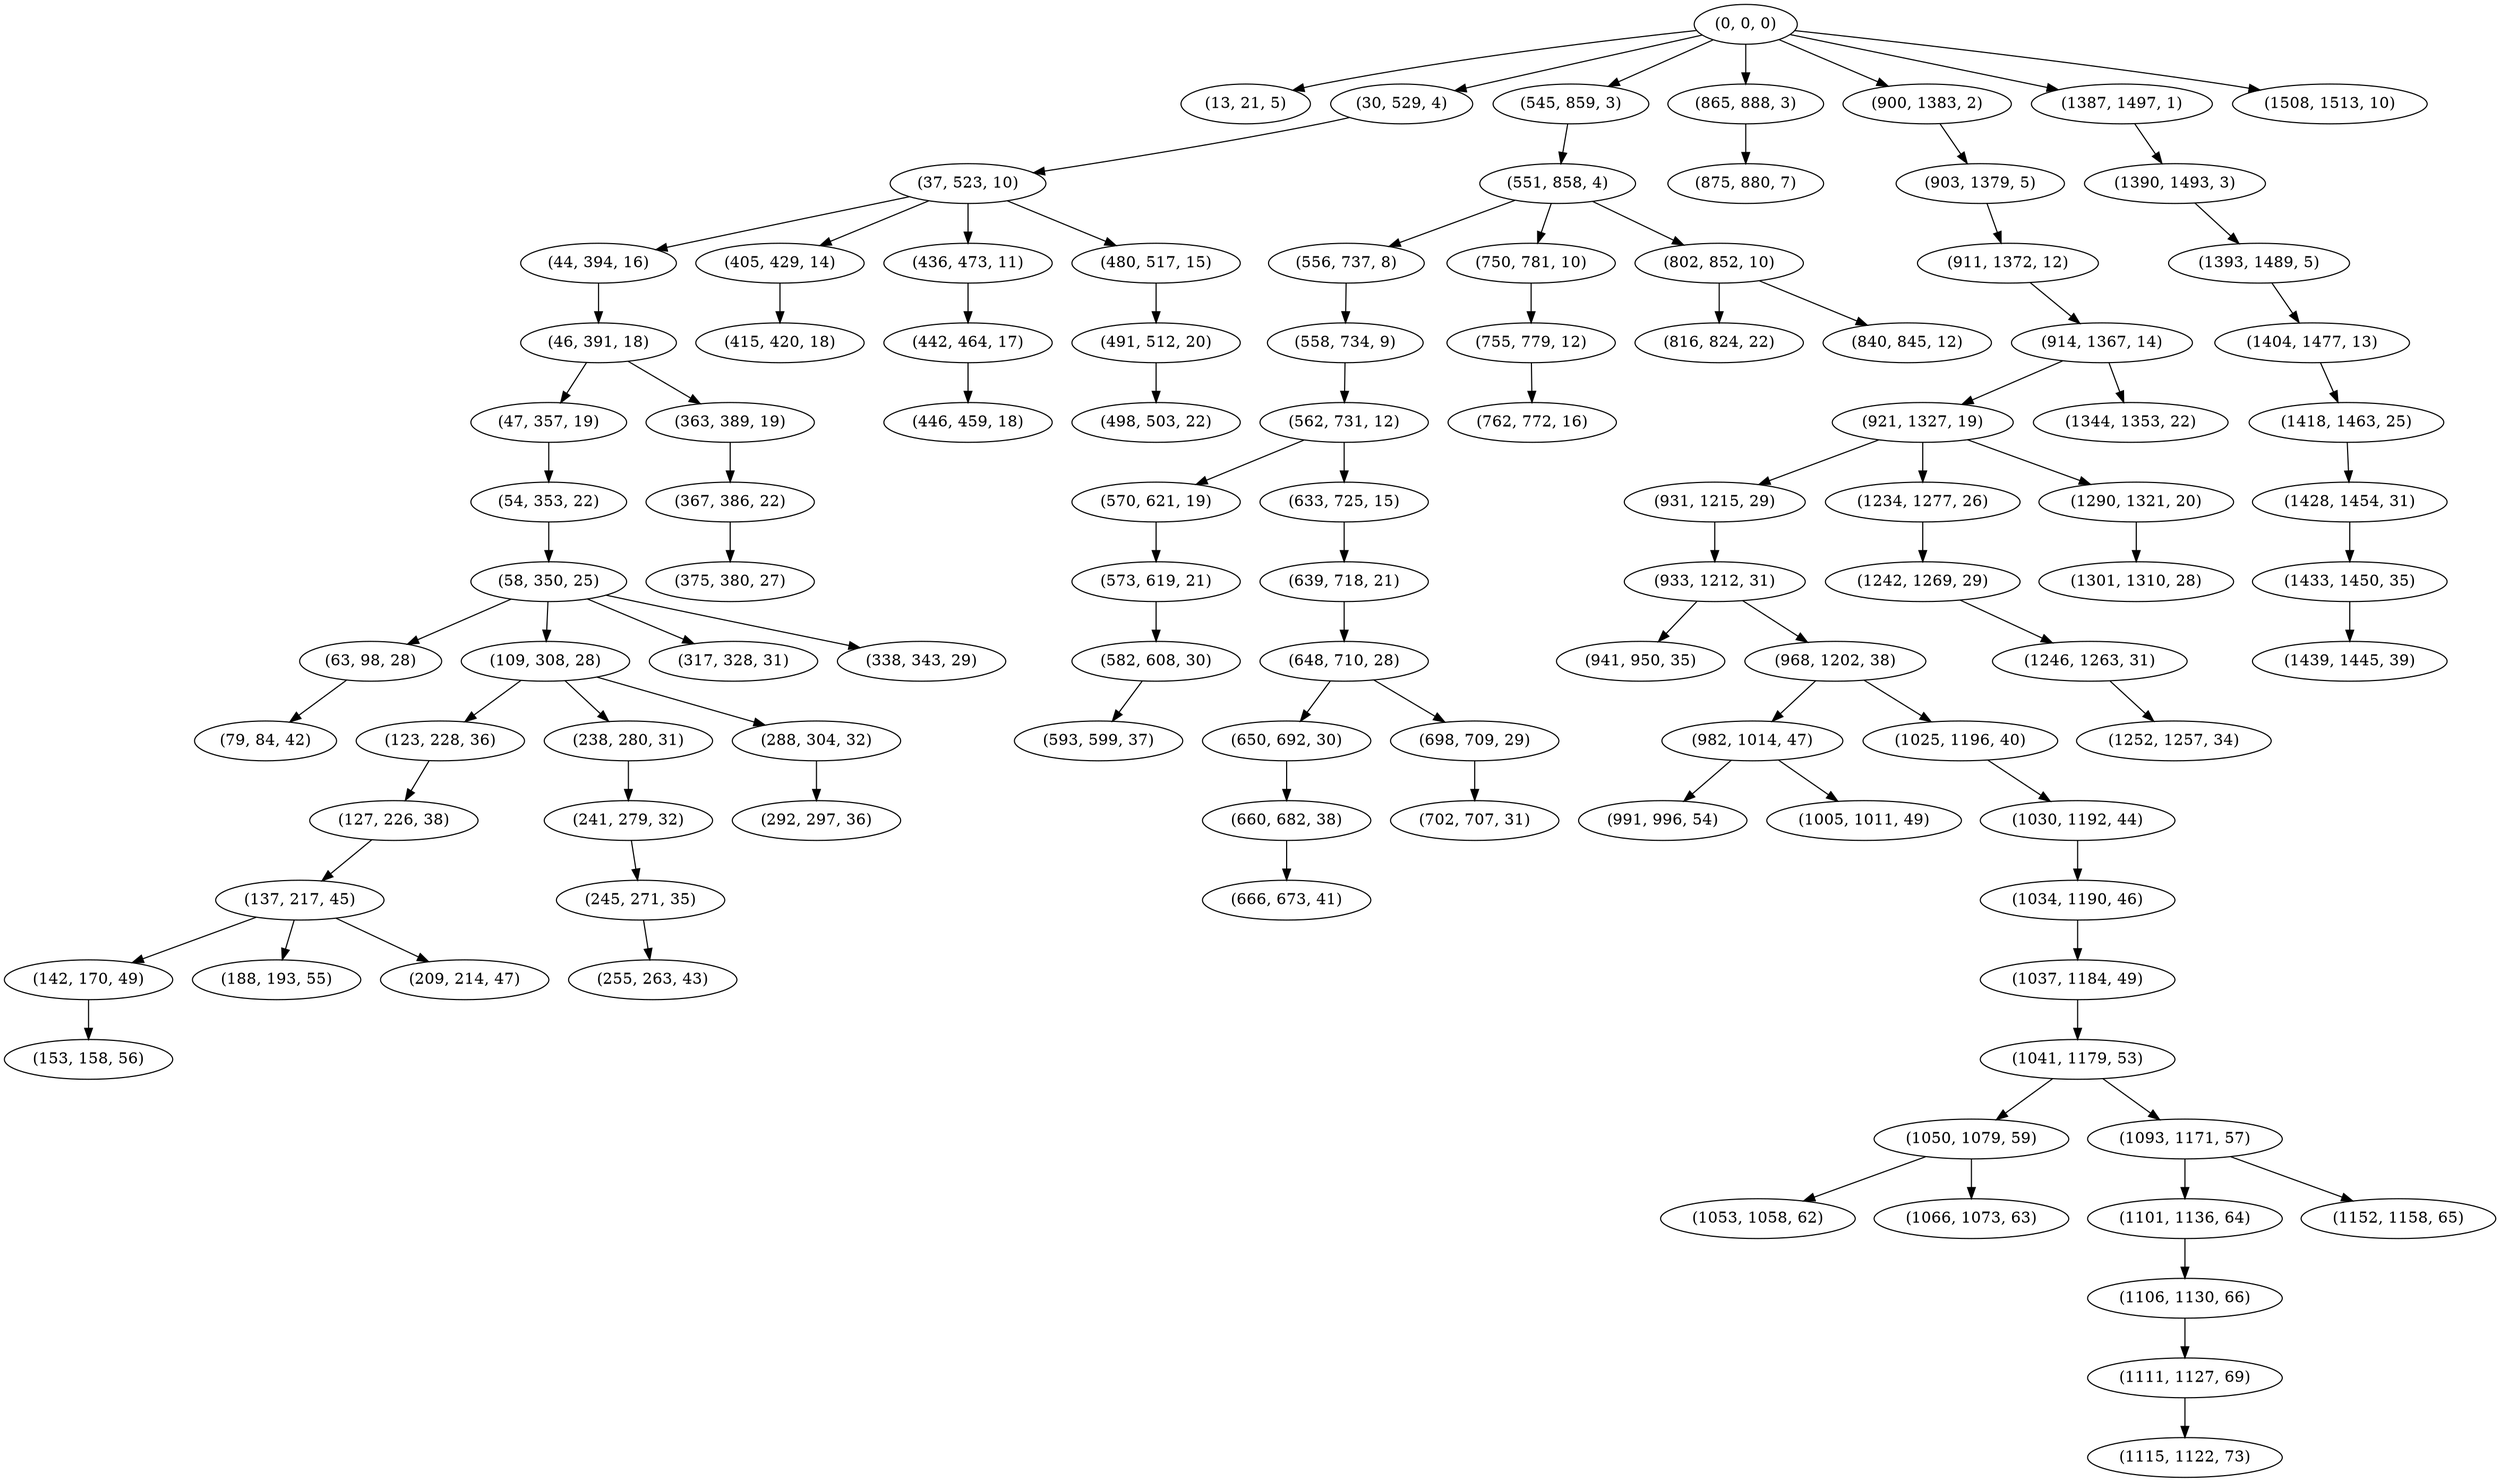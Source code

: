 digraph tree {
    "(0, 0, 0)";
    "(13, 21, 5)";
    "(30, 529, 4)";
    "(37, 523, 10)";
    "(44, 394, 16)";
    "(46, 391, 18)";
    "(47, 357, 19)";
    "(54, 353, 22)";
    "(58, 350, 25)";
    "(63, 98, 28)";
    "(79, 84, 42)";
    "(109, 308, 28)";
    "(123, 228, 36)";
    "(127, 226, 38)";
    "(137, 217, 45)";
    "(142, 170, 49)";
    "(153, 158, 56)";
    "(188, 193, 55)";
    "(209, 214, 47)";
    "(238, 280, 31)";
    "(241, 279, 32)";
    "(245, 271, 35)";
    "(255, 263, 43)";
    "(288, 304, 32)";
    "(292, 297, 36)";
    "(317, 328, 31)";
    "(338, 343, 29)";
    "(363, 389, 19)";
    "(367, 386, 22)";
    "(375, 380, 27)";
    "(405, 429, 14)";
    "(415, 420, 18)";
    "(436, 473, 11)";
    "(442, 464, 17)";
    "(446, 459, 18)";
    "(480, 517, 15)";
    "(491, 512, 20)";
    "(498, 503, 22)";
    "(545, 859, 3)";
    "(551, 858, 4)";
    "(556, 737, 8)";
    "(558, 734, 9)";
    "(562, 731, 12)";
    "(570, 621, 19)";
    "(573, 619, 21)";
    "(582, 608, 30)";
    "(593, 599, 37)";
    "(633, 725, 15)";
    "(639, 718, 21)";
    "(648, 710, 28)";
    "(650, 692, 30)";
    "(660, 682, 38)";
    "(666, 673, 41)";
    "(698, 709, 29)";
    "(702, 707, 31)";
    "(750, 781, 10)";
    "(755, 779, 12)";
    "(762, 772, 16)";
    "(802, 852, 10)";
    "(816, 824, 22)";
    "(840, 845, 12)";
    "(865, 888, 3)";
    "(875, 880, 7)";
    "(900, 1383, 2)";
    "(903, 1379, 5)";
    "(911, 1372, 12)";
    "(914, 1367, 14)";
    "(921, 1327, 19)";
    "(931, 1215, 29)";
    "(933, 1212, 31)";
    "(941, 950, 35)";
    "(968, 1202, 38)";
    "(982, 1014, 47)";
    "(991, 996, 54)";
    "(1005, 1011, 49)";
    "(1025, 1196, 40)";
    "(1030, 1192, 44)";
    "(1034, 1190, 46)";
    "(1037, 1184, 49)";
    "(1041, 1179, 53)";
    "(1050, 1079, 59)";
    "(1053, 1058, 62)";
    "(1066, 1073, 63)";
    "(1093, 1171, 57)";
    "(1101, 1136, 64)";
    "(1106, 1130, 66)";
    "(1111, 1127, 69)";
    "(1115, 1122, 73)";
    "(1152, 1158, 65)";
    "(1234, 1277, 26)";
    "(1242, 1269, 29)";
    "(1246, 1263, 31)";
    "(1252, 1257, 34)";
    "(1290, 1321, 20)";
    "(1301, 1310, 28)";
    "(1344, 1353, 22)";
    "(1387, 1497, 1)";
    "(1390, 1493, 3)";
    "(1393, 1489, 5)";
    "(1404, 1477, 13)";
    "(1418, 1463, 25)";
    "(1428, 1454, 31)";
    "(1433, 1450, 35)";
    "(1439, 1445, 39)";
    "(1508, 1513, 10)";
    "(0, 0, 0)" -> "(13, 21, 5)";
    "(0, 0, 0)" -> "(30, 529, 4)";
    "(0, 0, 0)" -> "(545, 859, 3)";
    "(0, 0, 0)" -> "(865, 888, 3)";
    "(0, 0, 0)" -> "(900, 1383, 2)";
    "(0, 0, 0)" -> "(1387, 1497, 1)";
    "(0, 0, 0)" -> "(1508, 1513, 10)";
    "(30, 529, 4)" -> "(37, 523, 10)";
    "(37, 523, 10)" -> "(44, 394, 16)";
    "(37, 523, 10)" -> "(405, 429, 14)";
    "(37, 523, 10)" -> "(436, 473, 11)";
    "(37, 523, 10)" -> "(480, 517, 15)";
    "(44, 394, 16)" -> "(46, 391, 18)";
    "(46, 391, 18)" -> "(47, 357, 19)";
    "(46, 391, 18)" -> "(363, 389, 19)";
    "(47, 357, 19)" -> "(54, 353, 22)";
    "(54, 353, 22)" -> "(58, 350, 25)";
    "(58, 350, 25)" -> "(63, 98, 28)";
    "(58, 350, 25)" -> "(109, 308, 28)";
    "(58, 350, 25)" -> "(317, 328, 31)";
    "(58, 350, 25)" -> "(338, 343, 29)";
    "(63, 98, 28)" -> "(79, 84, 42)";
    "(109, 308, 28)" -> "(123, 228, 36)";
    "(109, 308, 28)" -> "(238, 280, 31)";
    "(109, 308, 28)" -> "(288, 304, 32)";
    "(123, 228, 36)" -> "(127, 226, 38)";
    "(127, 226, 38)" -> "(137, 217, 45)";
    "(137, 217, 45)" -> "(142, 170, 49)";
    "(137, 217, 45)" -> "(188, 193, 55)";
    "(137, 217, 45)" -> "(209, 214, 47)";
    "(142, 170, 49)" -> "(153, 158, 56)";
    "(238, 280, 31)" -> "(241, 279, 32)";
    "(241, 279, 32)" -> "(245, 271, 35)";
    "(245, 271, 35)" -> "(255, 263, 43)";
    "(288, 304, 32)" -> "(292, 297, 36)";
    "(363, 389, 19)" -> "(367, 386, 22)";
    "(367, 386, 22)" -> "(375, 380, 27)";
    "(405, 429, 14)" -> "(415, 420, 18)";
    "(436, 473, 11)" -> "(442, 464, 17)";
    "(442, 464, 17)" -> "(446, 459, 18)";
    "(480, 517, 15)" -> "(491, 512, 20)";
    "(491, 512, 20)" -> "(498, 503, 22)";
    "(545, 859, 3)" -> "(551, 858, 4)";
    "(551, 858, 4)" -> "(556, 737, 8)";
    "(551, 858, 4)" -> "(750, 781, 10)";
    "(551, 858, 4)" -> "(802, 852, 10)";
    "(556, 737, 8)" -> "(558, 734, 9)";
    "(558, 734, 9)" -> "(562, 731, 12)";
    "(562, 731, 12)" -> "(570, 621, 19)";
    "(562, 731, 12)" -> "(633, 725, 15)";
    "(570, 621, 19)" -> "(573, 619, 21)";
    "(573, 619, 21)" -> "(582, 608, 30)";
    "(582, 608, 30)" -> "(593, 599, 37)";
    "(633, 725, 15)" -> "(639, 718, 21)";
    "(639, 718, 21)" -> "(648, 710, 28)";
    "(648, 710, 28)" -> "(650, 692, 30)";
    "(648, 710, 28)" -> "(698, 709, 29)";
    "(650, 692, 30)" -> "(660, 682, 38)";
    "(660, 682, 38)" -> "(666, 673, 41)";
    "(698, 709, 29)" -> "(702, 707, 31)";
    "(750, 781, 10)" -> "(755, 779, 12)";
    "(755, 779, 12)" -> "(762, 772, 16)";
    "(802, 852, 10)" -> "(816, 824, 22)";
    "(802, 852, 10)" -> "(840, 845, 12)";
    "(865, 888, 3)" -> "(875, 880, 7)";
    "(900, 1383, 2)" -> "(903, 1379, 5)";
    "(903, 1379, 5)" -> "(911, 1372, 12)";
    "(911, 1372, 12)" -> "(914, 1367, 14)";
    "(914, 1367, 14)" -> "(921, 1327, 19)";
    "(914, 1367, 14)" -> "(1344, 1353, 22)";
    "(921, 1327, 19)" -> "(931, 1215, 29)";
    "(921, 1327, 19)" -> "(1234, 1277, 26)";
    "(921, 1327, 19)" -> "(1290, 1321, 20)";
    "(931, 1215, 29)" -> "(933, 1212, 31)";
    "(933, 1212, 31)" -> "(941, 950, 35)";
    "(933, 1212, 31)" -> "(968, 1202, 38)";
    "(968, 1202, 38)" -> "(982, 1014, 47)";
    "(968, 1202, 38)" -> "(1025, 1196, 40)";
    "(982, 1014, 47)" -> "(991, 996, 54)";
    "(982, 1014, 47)" -> "(1005, 1011, 49)";
    "(1025, 1196, 40)" -> "(1030, 1192, 44)";
    "(1030, 1192, 44)" -> "(1034, 1190, 46)";
    "(1034, 1190, 46)" -> "(1037, 1184, 49)";
    "(1037, 1184, 49)" -> "(1041, 1179, 53)";
    "(1041, 1179, 53)" -> "(1050, 1079, 59)";
    "(1041, 1179, 53)" -> "(1093, 1171, 57)";
    "(1050, 1079, 59)" -> "(1053, 1058, 62)";
    "(1050, 1079, 59)" -> "(1066, 1073, 63)";
    "(1093, 1171, 57)" -> "(1101, 1136, 64)";
    "(1093, 1171, 57)" -> "(1152, 1158, 65)";
    "(1101, 1136, 64)" -> "(1106, 1130, 66)";
    "(1106, 1130, 66)" -> "(1111, 1127, 69)";
    "(1111, 1127, 69)" -> "(1115, 1122, 73)";
    "(1234, 1277, 26)" -> "(1242, 1269, 29)";
    "(1242, 1269, 29)" -> "(1246, 1263, 31)";
    "(1246, 1263, 31)" -> "(1252, 1257, 34)";
    "(1290, 1321, 20)" -> "(1301, 1310, 28)";
    "(1387, 1497, 1)" -> "(1390, 1493, 3)";
    "(1390, 1493, 3)" -> "(1393, 1489, 5)";
    "(1393, 1489, 5)" -> "(1404, 1477, 13)";
    "(1404, 1477, 13)" -> "(1418, 1463, 25)";
    "(1418, 1463, 25)" -> "(1428, 1454, 31)";
    "(1428, 1454, 31)" -> "(1433, 1450, 35)";
    "(1433, 1450, 35)" -> "(1439, 1445, 39)";
}
